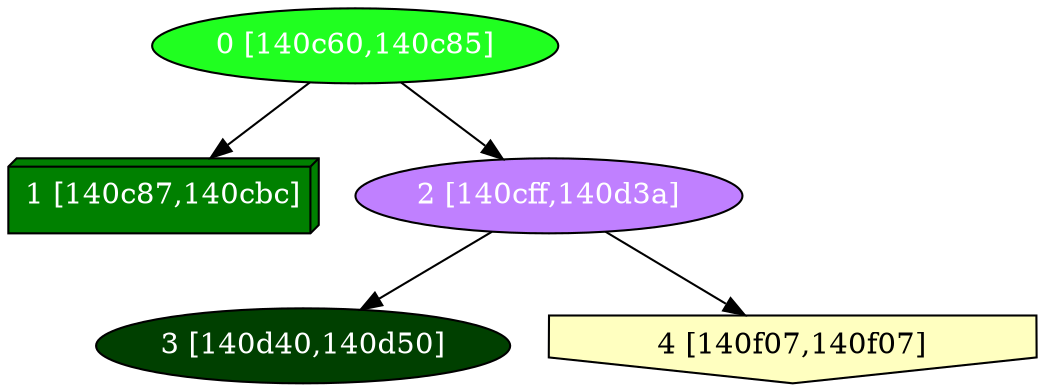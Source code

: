diGraph libnss3{
	libnss3_0  [style=filled fillcolor="#20FF20" fontcolor="#ffffff" shape=oval label="0 [140c60,140c85]"]
	libnss3_1  [style=filled fillcolor="#008000" fontcolor="#ffffff" shape=box3d label="1 [140c87,140cbc]"]
	libnss3_2  [style=filled fillcolor="#C080FF" fontcolor="#ffffff" shape=oval label="2 [140cff,140d3a]"]
	libnss3_3  [style=filled fillcolor="#004000" fontcolor="#ffffff" shape=oval label="3 [140d40,140d50]"]
	libnss3_4  [style=filled fillcolor="#FFFFC0" fontcolor="#000000" shape=invhouse label="4 [140f07,140f07]"]

	libnss3_0 -> libnss3_1
	libnss3_0 -> libnss3_2
	libnss3_2 -> libnss3_3
	libnss3_2 -> libnss3_4
}